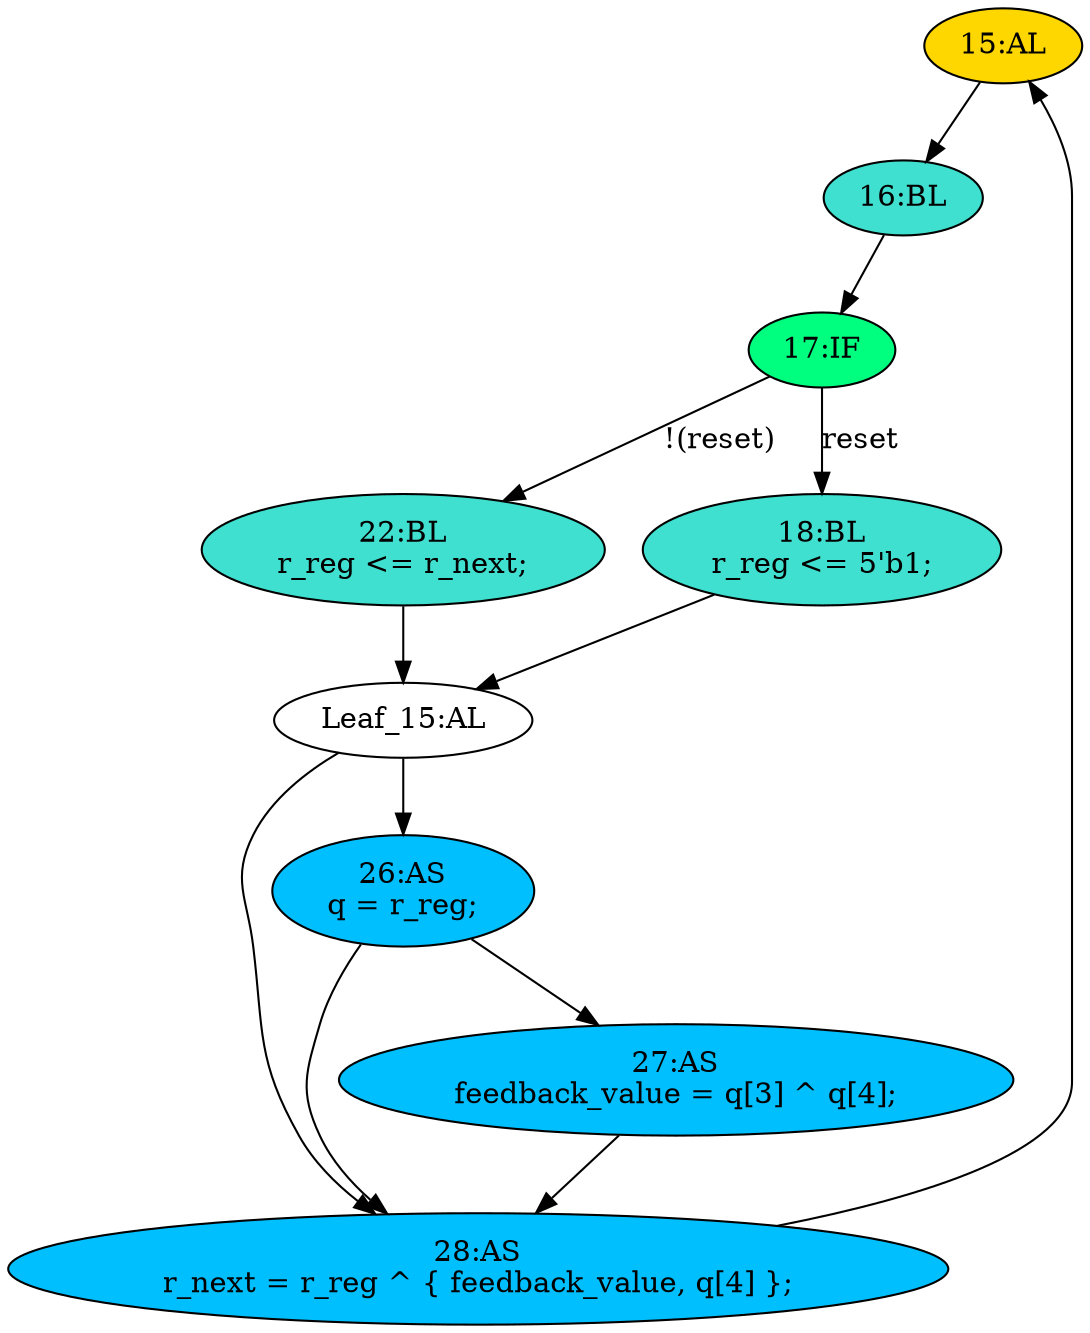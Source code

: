 strict digraph "compose( ,  )" {
	node [label="\N"];
	"15:AL"	[ast="<pyverilog.vparser.ast.Always object at 0x7fd71eb23790>",
		clk_sens=True,
		fillcolor=gold,
		label="15:AL",
		sens="['clk', 'reset']",
		statements="[]",
		style=filled,
		typ=Always,
		use_var="['reset', 'r_next']"];
	"16:BL"	[ast="<pyverilog.vparser.ast.Block object at 0x7fd71eb23d10>",
		fillcolor=turquoise,
		label="16:BL",
		statements="[]",
		style=filled,
		typ=Block];
	"15:AL" -> "16:BL"	[cond="[]",
		lineno=None];
	"28:AS"	[ast="<pyverilog.vparser.ast.Assign object at 0x7fd7203bf450>",
		def_var="['r_next']",
		fillcolor=deepskyblue,
		label="28:AS
r_next = r_reg ^ { feedback_value, q[4] };",
		statements="[]",
		style=filled,
		typ=Assign,
		use_var="['r_reg', 'feedback_value', 'q']"];
	"28:AS" -> "15:AL";
	"27:AS"	[ast="<pyverilog.vparser.ast.Assign object at 0x7fd71eb26950>",
		def_var="['feedback_value']",
		fillcolor=deepskyblue,
		label="27:AS
feedback_value = q[3] ^ q[4];",
		statements="[]",
		style=filled,
		typ=Assign,
		use_var="['q', 'q']"];
	"27:AS" -> "28:AS";
	"22:BL"	[ast="<pyverilog.vparser.ast.Block object at 0x7fd71eb23890>",
		fillcolor=turquoise,
		label="22:BL
r_reg <= r_next;",
		statements="[<pyverilog.vparser.ast.NonblockingSubstitution object at 0x7fd71eb31150>]",
		style=filled,
		typ=Block];
	"Leaf_15:AL"	[def_var="['r_reg']",
		label="Leaf_15:AL"];
	"22:BL" -> "Leaf_15:AL"	[cond="[]",
		lineno=None];
	"17:IF"	[ast="<pyverilog.vparser.ast.IfStatement object at 0x7fd71eace290>",
		fillcolor=springgreen,
		label="17:IF",
		statements="[]",
		style=filled,
		typ=IfStatement];
	"17:IF" -> "22:BL"	[cond="['reset']",
		label="!(reset)",
		lineno=17];
	"18:BL"	[ast="<pyverilog.vparser.ast.Block object at 0x7fd71ead6750>",
		fillcolor=turquoise,
		label="18:BL
r_reg <= 5'b1;",
		statements="[<pyverilog.vparser.ast.NonblockingSubstitution object at 0x7fd71eb23ed0>]",
		style=filled,
		typ=Block];
	"17:IF" -> "18:BL"	[cond="['reset']",
		label=reset,
		lineno=17];
	"18:BL" -> "Leaf_15:AL"	[cond="[]",
		lineno=None];
	"Leaf_15:AL" -> "28:AS";
	"26:AS"	[ast="<pyverilog.vparser.ast.Assign object at 0x7fd71eb31650>",
		def_var="['q']",
		fillcolor=deepskyblue,
		label="26:AS
q = r_reg;",
		statements="[]",
		style=filled,
		typ=Assign,
		use_var="['r_reg']"];
	"Leaf_15:AL" -> "26:AS";
	"26:AS" -> "28:AS";
	"26:AS" -> "27:AS";
	"16:BL" -> "17:IF"	[cond="[]",
		lineno=None];
}
